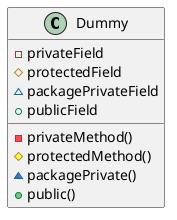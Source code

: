 
' Visibility ...
@startuml
	class Dummy {
		- privateField
		# protectedField
		~ packagePrivateField
		+ publicField
		
		- privateMethod()
		# protectedMethod()
		~ packagePrivate()
		+ public()
	}
@enduml

' Turning off visibility
@startuml
	skinparam classAttributeIconSize 0
	class Dummy {
		-field1
		#field2
		~method1()
		+method2()
	}
@enduml

' Omit visibility altogether.
@startuml
	class Dummy {
		field1
		field2
		method1()
		method2()
	}
@enduml

' Escape visibility indicator for other purposes ..
@startuml
	class Dummy {
		field1
		\~Dummy()
		method1()
	}
@enduml

' Visibility at class level ...
@startuml
	-class "private Class" {
	}
	#class "protected Class" {
	}
	~class "package private Class" {
	}
	+class "public Class" {
	}
@enduml